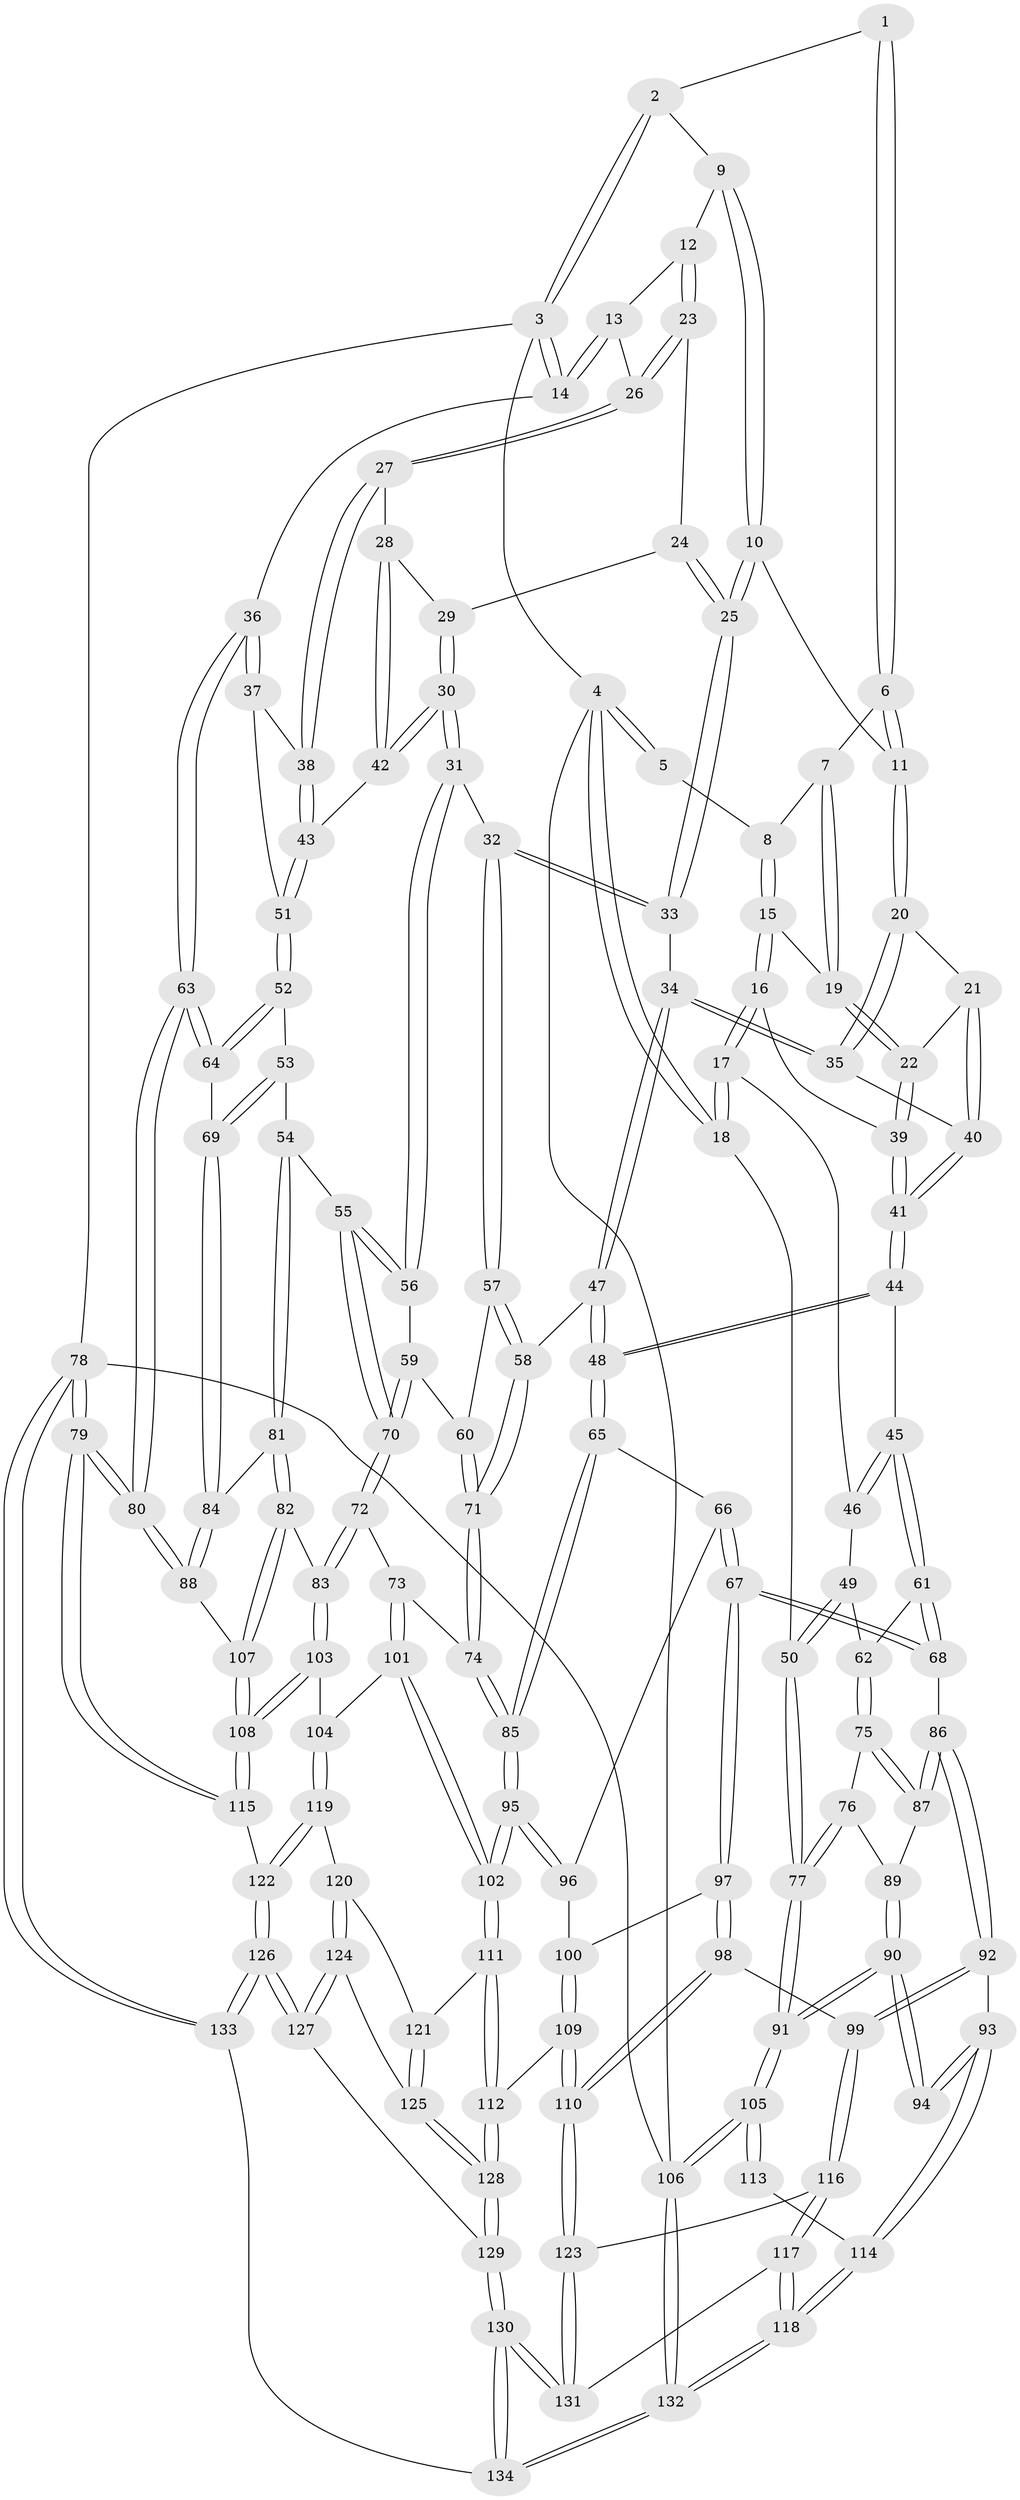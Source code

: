// Generated by graph-tools (version 1.1) at 2025/00/03/09/25 05:00:32]
// undirected, 134 vertices, 332 edges
graph export_dot {
graph [start="1"]
  node [color=gray90,style=filled];
  1 [pos="+0.4498005302253397+0"];
  2 [pos="+0.6205843264079589+0"];
  3 [pos="+1+0"];
  4 [pos="+0+0"];
  5 [pos="+0.19579838681680606+0"];
  6 [pos="+0.4177992340608203+0.030457756089346116"];
  7 [pos="+0.34344552652944393+0.06869080194317637"];
  8 [pos="+0.1967210289034586+0"];
  9 [pos="+0.6207401644779441+0"];
  10 [pos="+0.5389125658544277+0.1307461520326265"];
  11 [pos="+0.49451679140876253+0.13781020933438323"];
  12 [pos="+0.73646597963073+0.07347574278822006"];
  13 [pos="+0.9053177517268174+0.01571806139366729"];
  14 [pos="+1+0"];
  15 [pos="+0.1620130806216395+0.03752246954350193"];
  16 [pos="+0.06462992112765036+0.1765698156036208"];
  17 [pos="+0.051704830375612+0.1844396062378413"];
  18 [pos="+0+0.15391063422674517"];
  19 [pos="+0.32493432268231526+0.15713200401679747"];
  20 [pos="+0.46559880217907573+0.15909877972080186"];
  21 [pos="+0.40659690737832455+0.17716172552992904"];
  22 [pos="+0.3263809730260159+0.1612388571280131"];
  23 [pos="+0.7311069066301085+0.11926379344776014"];
  24 [pos="+0.701803681190525+0.1420352375520049"];
  25 [pos="+0.5953782404024361+0.17061952618735085"];
  26 [pos="+0.8218454626589482+0.1713287555817655"];
  27 [pos="+0.8588371438606408+0.2158782765753005"];
  28 [pos="+0.7925022153862725+0.2668817403403777"];
  29 [pos="+0.7144961246324025+0.19970782669152254"];
  30 [pos="+0.7101435389739807+0.34491793514780456"];
  31 [pos="+0.6889162409369579+0.3622699039434175"];
  32 [pos="+0.6336986140419697+0.34806716463597853"];
  33 [pos="+0.6025064906186645+0.3207197345081054"];
  34 [pos="+0.5106375612770288+0.33039190515148464"];
  35 [pos="+0.49238155579960396+0.31962879783592174"];
  36 [pos="+1+0.09416772133686356"];
  37 [pos="+1+0.21973287591128643"];
  38 [pos="+0.8854132380532497+0.22344283613455201"];
  39 [pos="+0.274598947083037+0.22770775171010915"];
  40 [pos="+0.40581906442944865+0.31164449419083506"];
  41 [pos="+0.29252110517964275+0.38314314533069144"];
  42 [pos="+0.7355290590644745+0.33362766190431337"];
  43 [pos="+0.8472109205582177+0.3580319589962034"];
  44 [pos="+0.29061635576566647+0.3878708607759632"];
  45 [pos="+0.22882715850751212+0.41268325703898867"];
  46 [pos="+0.09822027340385861+0.30133675189490156"];
  47 [pos="+0.4450366910882214+0.48691960823517433"];
  48 [pos="+0.41730447724036057+0.49670265758994875"];
  49 [pos="+0.01666350963733748+0.4233495126523077"];
  50 [pos="+0+0.4925904264352876"];
  51 [pos="+0.9015464901600421+0.42594252188796555"];
  52 [pos="+0.9008811999020359+0.44501502471576027"];
  53 [pos="+0.8819106609950296+0.4648120204327821"];
  54 [pos="+0.8277790953699781+0.4939099922548366"];
  55 [pos="+0.8194848821416021+0.49192016986380127"];
  56 [pos="+0.7166856180540525+0.4286719034300019"];
  57 [pos="+0.5687385567039783+0.4558763768282789"];
  58 [pos="+0.4643156162495075+0.4892656347562725"];
  59 [pos="+0.6686587127976341+0.5101107291498146"];
  60 [pos="+0.6150911000711365+0.5210441609986731"];
  61 [pos="+0.1860893861453202+0.4793040796818109"];
  62 [pos="+0.161220532067072+0.48085874211464785"];
  63 [pos="+1+0.5075189506594335"];
  64 [pos="+1+0.4938984903670426"];
  65 [pos="+0.4001708374824073+0.5790514634717137"];
  66 [pos="+0.3602268429785234+0.6247002313535772"];
  67 [pos="+0.3088549206791439+0.6567974283649636"];
  68 [pos="+0.20939133153475473+0.6152757701632059"];
  69 [pos="+0.941536718177928+0.5679423720686985"];
  70 [pos="+0.7032628043813776+0.587997046233499"];
  71 [pos="+0.5781060597455011+0.5789815015250475"];
  72 [pos="+0.6969209424821553+0.6518641637435306"];
  73 [pos="+0.6576126227007147+0.659862007511186"];
  74 [pos="+0.5860288239503053+0.6514301842381854"];
  75 [pos="+0.04423923945795474+0.5472903080527827"];
  76 [pos="+0+0.5636291123074161"];
  77 [pos="+0+0.5570444848174025"];
  78 [pos="+1+1"];
  79 [pos="+1+0.8460992802774207"];
  80 [pos="+1+0.6972604691659124"];
  81 [pos="+0.8418952127910942+0.6559066128037296"];
  82 [pos="+0.8344270599333098+0.6758450887862905"];
  83 [pos="+0.7627732120080446+0.6831342484974113"];
  84 [pos="+0.9381552974860587+0.599405309893983"];
  85 [pos="+0.5586431321736449+0.6695456544937913"];
  86 [pos="+0.1930940390580917+0.6268306600499629"];
  87 [pos="+0.16483033938755154+0.6351946406473237"];
  88 [pos="+1+0.6745178154872752"];
  89 [pos="+0.12061663094682547+0.65580150823497"];
  90 [pos="+0.06144864264582789+0.7245885411064281"];
  91 [pos="+0+0.6812187820799405"];
  92 [pos="+0.1704316512331554+0.8086686361287703"];
  93 [pos="+0.1251142061565912+0.8110474331475567"];
  94 [pos="+0.09652264636585495+0.7822036384521968"];
  95 [pos="+0.5160794447505648+0.7633605493493432"];
  96 [pos="+0.45101035921068316+0.7116872062500891"];
  97 [pos="+0.3098707445684489+0.6694736723964174"];
  98 [pos="+0.254650342900443+0.7877927891019678"];
  99 [pos="+0.2032789209280965+0.8215017786954074"];
  100 [pos="+0.3581816324817457+0.7389258431946722"];
  101 [pos="+0.6501021815866561+0.7926611852018024"];
  102 [pos="+0.5121340522435401+0.7986165244734753"];
  103 [pos="+0.7221327730577406+0.8079264212656506"];
  104 [pos="+0.7048926642426067+0.828267056882906"];
  105 [pos="+0+0.8550168668416825"];
  106 [pos="+0+1"];
  107 [pos="+0.8371678854292991+0.6790619985413161"];
  108 [pos="+0.9042725658486189+0.8204326507240872"];
  109 [pos="+0.4200915253067845+0.8405527673438539"];
  110 [pos="+0.3979371454090272+0.864613864574224"];
  111 [pos="+0.5087037005151276+0.8050423822747226"];
  112 [pos="+0.5007381685247326+0.8137888644797147"];
  113 [pos="+0.027122747644582598+0.8172069440633726"];
  114 [pos="+0.06958364214111962+0.9103658772492835"];
  115 [pos="+0.9187374637712058+0.8392083138794091"];
  116 [pos="+0.22347735214142772+0.8769879187160516"];
  117 [pos="+0.18796546436656542+0.960616077371415"];
  118 [pos="+0+1"];
  119 [pos="+0.7049480580866346+0.847163389733778"];
  120 [pos="+0.6783776955097268+0.8581434285837654"];
  121 [pos="+0.6200814019727959+0.8695964027794982"];
  122 [pos="+0.7887264333105645+0.9988401416134042"];
  123 [pos="+0.3722628970034737+0.9205179019751164"];
  124 [pos="+0.6209169905893492+0.9380420429482876"];
  125 [pos="+0.6118417927786794+0.9327016396212123"];
  126 [pos="+0.7750002195961313+1"];
  127 [pos="+0.6758927315734267+0.9919187658092827"];
  128 [pos="+0.5472834706944104+0.9296092560703413"];
  129 [pos="+0.5287175131622239+0.9822907189530057"];
  130 [pos="+0.4207497245324582+1"];
  131 [pos="+0.37314800434237994+0.9782894623592812"];
  132 [pos="+0+1"];
  133 [pos="+0.7942364597896779+1"];
  134 [pos="+0.4197285466510888+1"];
  1 -- 2;
  1 -- 6;
  1 -- 6;
  2 -- 3;
  2 -- 3;
  2 -- 9;
  3 -- 4;
  3 -- 14;
  3 -- 14;
  3 -- 78;
  4 -- 5;
  4 -- 5;
  4 -- 18;
  4 -- 18;
  4 -- 106;
  5 -- 8;
  6 -- 7;
  6 -- 11;
  6 -- 11;
  7 -- 8;
  7 -- 19;
  7 -- 19;
  8 -- 15;
  8 -- 15;
  9 -- 10;
  9 -- 10;
  9 -- 12;
  10 -- 11;
  10 -- 25;
  10 -- 25;
  11 -- 20;
  11 -- 20;
  12 -- 13;
  12 -- 23;
  12 -- 23;
  13 -- 14;
  13 -- 14;
  13 -- 26;
  14 -- 36;
  15 -- 16;
  15 -- 16;
  15 -- 19;
  16 -- 17;
  16 -- 17;
  16 -- 39;
  17 -- 18;
  17 -- 18;
  17 -- 46;
  18 -- 50;
  19 -- 22;
  19 -- 22;
  20 -- 21;
  20 -- 35;
  20 -- 35;
  21 -- 22;
  21 -- 40;
  21 -- 40;
  22 -- 39;
  22 -- 39;
  23 -- 24;
  23 -- 26;
  23 -- 26;
  24 -- 25;
  24 -- 25;
  24 -- 29;
  25 -- 33;
  25 -- 33;
  26 -- 27;
  26 -- 27;
  27 -- 28;
  27 -- 38;
  27 -- 38;
  28 -- 29;
  28 -- 42;
  28 -- 42;
  29 -- 30;
  29 -- 30;
  30 -- 31;
  30 -- 31;
  30 -- 42;
  30 -- 42;
  31 -- 32;
  31 -- 56;
  31 -- 56;
  32 -- 33;
  32 -- 33;
  32 -- 57;
  32 -- 57;
  33 -- 34;
  34 -- 35;
  34 -- 35;
  34 -- 47;
  34 -- 47;
  35 -- 40;
  36 -- 37;
  36 -- 37;
  36 -- 63;
  36 -- 63;
  37 -- 38;
  37 -- 51;
  38 -- 43;
  38 -- 43;
  39 -- 41;
  39 -- 41;
  40 -- 41;
  40 -- 41;
  41 -- 44;
  41 -- 44;
  42 -- 43;
  43 -- 51;
  43 -- 51;
  44 -- 45;
  44 -- 48;
  44 -- 48;
  45 -- 46;
  45 -- 46;
  45 -- 61;
  45 -- 61;
  46 -- 49;
  47 -- 48;
  47 -- 48;
  47 -- 58;
  48 -- 65;
  48 -- 65;
  49 -- 50;
  49 -- 50;
  49 -- 62;
  50 -- 77;
  50 -- 77;
  51 -- 52;
  51 -- 52;
  52 -- 53;
  52 -- 64;
  52 -- 64;
  53 -- 54;
  53 -- 69;
  53 -- 69;
  54 -- 55;
  54 -- 81;
  54 -- 81;
  55 -- 56;
  55 -- 56;
  55 -- 70;
  55 -- 70;
  56 -- 59;
  57 -- 58;
  57 -- 58;
  57 -- 60;
  58 -- 71;
  58 -- 71;
  59 -- 60;
  59 -- 70;
  59 -- 70;
  60 -- 71;
  60 -- 71;
  61 -- 62;
  61 -- 68;
  61 -- 68;
  62 -- 75;
  62 -- 75;
  63 -- 64;
  63 -- 64;
  63 -- 80;
  63 -- 80;
  64 -- 69;
  65 -- 66;
  65 -- 85;
  65 -- 85;
  66 -- 67;
  66 -- 67;
  66 -- 96;
  67 -- 68;
  67 -- 68;
  67 -- 97;
  67 -- 97;
  68 -- 86;
  69 -- 84;
  69 -- 84;
  70 -- 72;
  70 -- 72;
  71 -- 74;
  71 -- 74;
  72 -- 73;
  72 -- 83;
  72 -- 83;
  73 -- 74;
  73 -- 101;
  73 -- 101;
  74 -- 85;
  74 -- 85;
  75 -- 76;
  75 -- 87;
  75 -- 87;
  76 -- 77;
  76 -- 77;
  76 -- 89;
  77 -- 91;
  77 -- 91;
  78 -- 79;
  78 -- 79;
  78 -- 133;
  78 -- 133;
  78 -- 106;
  79 -- 80;
  79 -- 80;
  79 -- 115;
  79 -- 115;
  80 -- 88;
  80 -- 88;
  81 -- 82;
  81 -- 82;
  81 -- 84;
  82 -- 83;
  82 -- 107;
  82 -- 107;
  83 -- 103;
  83 -- 103;
  84 -- 88;
  84 -- 88;
  85 -- 95;
  85 -- 95;
  86 -- 87;
  86 -- 87;
  86 -- 92;
  86 -- 92;
  87 -- 89;
  88 -- 107;
  89 -- 90;
  89 -- 90;
  90 -- 91;
  90 -- 91;
  90 -- 94;
  90 -- 94;
  91 -- 105;
  91 -- 105;
  92 -- 93;
  92 -- 99;
  92 -- 99;
  93 -- 94;
  93 -- 94;
  93 -- 114;
  93 -- 114;
  95 -- 96;
  95 -- 96;
  95 -- 102;
  95 -- 102;
  96 -- 100;
  97 -- 98;
  97 -- 98;
  97 -- 100;
  98 -- 99;
  98 -- 110;
  98 -- 110;
  99 -- 116;
  99 -- 116;
  100 -- 109;
  100 -- 109;
  101 -- 102;
  101 -- 102;
  101 -- 104;
  102 -- 111;
  102 -- 111;
  103 -- 104;
  103 -- 108;
  103 -- 108;
  104 -- 119;
  104 -- 119;
  105 -- 106;
  105 -- 106;
  105 -- 113;
  105 -- 113;
  106 -- 132;
  106 -- 132;
  107 -- 108;
  107 -- 108;
  108 -- 115;
  108 -- 115;
  109 -- 110;
  109 -- 110;
  109 -- 112;
  110 -- 123;
  110 -- 123;
  111 -- 112;
  111 -- 112;
  111 -- 121;
  112 -- 128;
  112 -- 128;
  113 -- 114;
  114 -- 118;
  114 -- 118;
  115 -- 122;
  116 -- 117;
  116 -- 117;
  116 -- 123;
  117 -- 118;
  117 -- 118;
  117 -- 131;
  118 -- 132;
  118 -- 132;
  119 -- 120;
  119 -- 122;
  119 -- 122;
  120 -- 121;
  120 -- 124;
  120 -- 124;
  121 -- 125;
  121 -- 125;
  122 -- 126;
  122 -- 126;
  123 -- 131;
  123 -- 131;
  124 -- 125;
  124 -- 127;
  124 -- 127;
  125 -- 128;
  125 -- 128;
  126 -- 127;
  126 -- 127;
  126 -- 133;
  126 -- 133;
  127 -- 129;
  128 -- 129;
  128 -- 129;
  129 -- 130;
  129 -- 130;
  130 -- 131;
  130 -- 131;
  130 -- 134;
  130 -- 134;
  132 -- 134;
  132 -- 134;
  133 -- 134;
}
